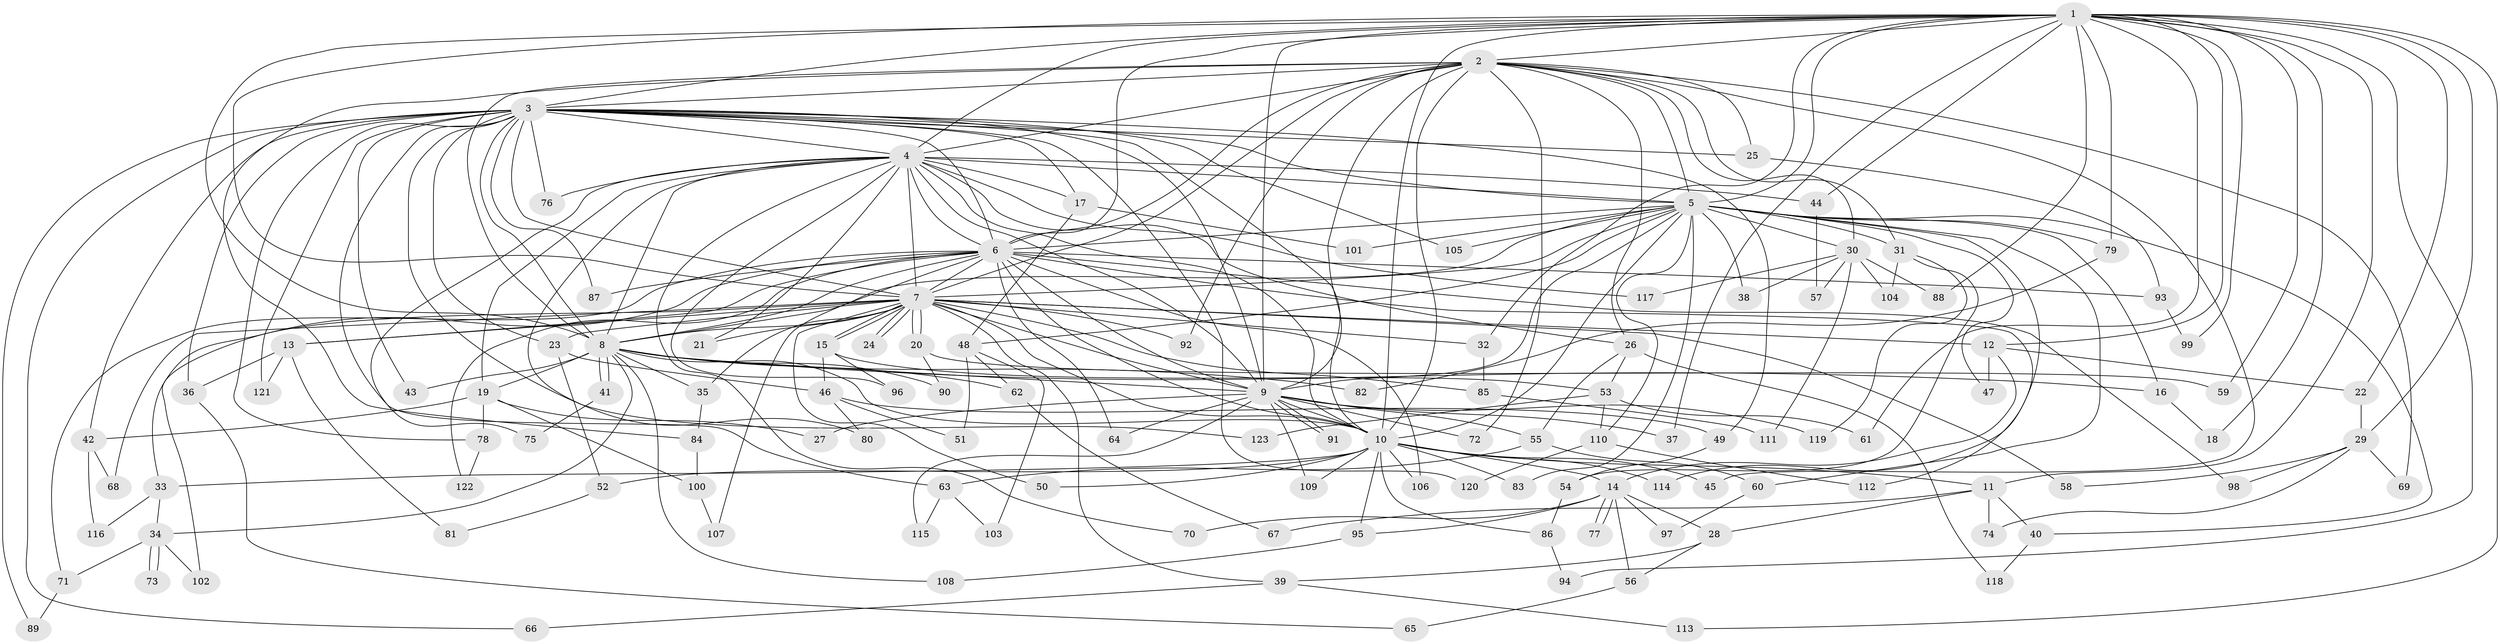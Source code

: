 // coarse degree distribution, {22: 0.01639344262295082, 29: 0.01639344262295082, 19: 0.03278688524590164, 20: 0.01639344262295082, 14: 0.01639344262295082, 24: 0.01639344262295082, 16: 0.01639344262295082, 17: 0.01639344262295082, 6: 0.06557377049180328, 5: 0.06557377049180328, 4: 0.13114754098360656, 8: 0.01639344262295082, 3: 0.19672131147540983, 2: 0.3442622950819672, 7: 0.03278688524590164}
// Generated by graph-tools (version 1.1) at 2025/17/03/04/25 18:17:35]
// undirected, 123 vertices, 271 edges
graph export_dot {
graph [start="1"]
  node [color=gray90,style=filled];
  1;
  2;
  3;
  4;
  5;
  6;
  7;
  8;
  9;
  10;
  11;
  12;
  13;
  14;
  15;
  16;
  17;
  18;
  19;
  20;
  21;
  22;
  23;
  24;
  25;
  26;
  27;
  28;
  29;
  30;
  31;
  32;
  33;
  34;
  35;
  36;
  37;
  38;
  39;
  40;
  41;
  42;
  43;
  44;
  45;
  46;
  47;
  48;
  49;
  50;
  51;
  52;
  53;
  54;
  55;
  56;
  57;
  58;
  59;
  60;
  61;
  62;
  63;
  64;
  65;
  66;
  67;
  68;
  69;
  70;
  71;
  72;
  73;
  74;
  75;
  76;
  77;
  78;
  79;
  80;
  81;
  82;
  83;
  84;
  85;
  86;
  87;
  88;
  89;
  90;
  91;
  92;
  93;
  94;
  95;
  96;
  97;
  98;
  99;
  100;
  101;
  102;
  103;
  104;
  105;
  106;
  107;
  108;
  109;
  110;
  111;
  112;
  113;
  114;
  115;
  116;
  117;
  118;
  119;
  120;
  121;
  122;
  123;
  1 -- 2;
  1 -- 3;
  1 -- 4;
  1 -- 5;
  1 -- 6;
  1 -- 7;
  1 -- 8;
  1 -- 9;
  1 -- 10;
  1 -- 11;
  1 -- 12;
  1 -- 18;
  1 -- 22;
  1 -- 29;
  1 -- 32;
  1 -- 37;
  1 -- 44;
  1 -- 59;
  1 -- 61;
  1 -- 79;
  1 -- 88;
  1 -- 94;
  1 -- 99;
  1 -- 113;
  2 -- 3;
  2 -- 4;
  2 -- 5;
  2 -- 6;
  2 -- 7;
  2 -- 8;
  2 -- 9;
  2 -- 10;
  2 -- 25;
  2 -- 26;
  2 -- 30;
  2 -- 31;
  2 -- 45;
  2 -- 69;
  2 -- 72;
  2 -- 84;
  2 -- 92;
  3 -- 4;
  3 -- 5;
  3 -- 6;
  3 -- 7;
  3 -- 8;
  3 -- 9;
  3 -- 10;
  3 -- 17;
  3 -- 23;
  3 -- 25;
  3 -- 36;
  3 -- 42;
  3 -- 43;
  3 -- 49;
  3 -- 63;
  3 -- 66;
  3 -- 76;
  3 -- 78;
  3 -- 87;
  3 -- 89;
  3 -- 105;
  3 -- 120;
  3 -- 121;
  3 -- 123;
  4 -- 5;
  4 -- 6;
  4 -- 7;
  4 -- 8;
  4 -- 9;
  4 -- 10;
  4 -- 17;
  4 -- 19;
  4 -- 21;
  4 -- 26;
  4 -- 44;
  4 -- 70;
  4 -- 75;
  4 -- 76;
  4 -- 80;
  4 -- 96;
  4 -- 117;
  5 -- 6;
  5 -- 7;
  5 -- 8;
  5 -- 9;
  5 -- 10;
  5 -- 16;
  5 -- 30;
  5 -- 31;
  5 -- 38;
  5 -- 40;
  5 -- 47;
  5 -- 48;
  5 -- 60;
  5 -- 79;
  5 -- 83;
  5 -- 101;
  5 -- 105;
  5 -- 110;
  5 -- 114;
  6 -- 7;
  6 -- 8;
  6 -- 9;
  6 -- 10;
  6 -- 13;
  6 -- 64;
  6 -- 71;
  6 -- 87;
  6 -- 93;
  6 -- 98;
  6 -- 102;
  6 -- 106;
  6 -- 107;
  6 -- 112;
  6 -- 122;
  7 -- 8;
  7 -- 9;
  7 -- 10;
  7 -- 12;
  7 -- 13;
  7 -- 15;
  7 -- 15;
  7 -- 20;
  7 -- 20;
  7 -- 21;
  7 -- 23;
  7 -- 24;
  7 -- 24;
  7 -- 32;
  7 -- 33;
  7 -- 35;
  7 -- 39;
  7 -- 50;
  7 -- 58;
  7 -- 68;
  7 -- 85;
  7 -- 92;
  8 -- 9;
  8 -- 10;
  8 -- 16;
  8 -- 19;
  8 -- 34;
  8 -- 35;
  8 -- 41;
  8 -- 41;
  8 -- 43;
  8 -- 62;
  8 -- 82;
  8 -- 90;
  8 -- 108;
  9 -- 10;
  9 -- 27;
  9 -- 37;
  9 -- 55;
  9 -- 64;
  9 -- 72;
  9 -- 91;
  9 -- 91;
  9 -- 109;
  9 -- 115;
  9 -- 119;
  10 -- 11;
  10 -- 14;
  10 -- 33;
  10 -- 45;
  10 -- 50;
  10 -- 52;
  10 -- 83;
  10 -- 86;
  10 -- 95;
  10 -- 106;
  10 -- 109;
  10 -- 114;
  11 -- 28;
  11 -- 40;
  11 -- 67;
  11 -- 74;
  12 -- 14;
  12 -- 22;
  12 -- 47;
  13 -- 36;
  13 -- 81;
  13 -- 121;
  14 -- 28;
  14 -- 56;
  14 -- 70;
  14 -- 77;
  14 -- 77;
  14 -- 95;
  14 -- 97;
  15 -- 46;
  15 -- 53;
  15 -- 96;
  16 -- 18;
  17 -- 48;
  17 -- 101;
  19 -- 27;
  19 -- 42;
  19 -- 78;
  19 -- 100;
  20 -- 59;
  20 -- 90;
  22 -- 29;
  23 -- 46;
  23 -- 52;
  25 -- 93;
  26 -- 53;
  26 -- 55;
  26 -- 118;
  28 -- 39;
  28 -- 56;
  29 -- 58;
  29 -- 69;
  29 -- 74;
  29 -- 98;
  30 -- 38;
  30 -- 57;
  30 -- 88;
  30 -- 104;
  30 -- 111;
  30 -- 117;
  31 -- 54;
  31 -- 104;
  31 -- 119;
  32 -- 85;
  33 -- 34;
  33 -- 116;
  34 -- 71;
  34 -- 73;
  34 -- 73;
  34 -- 102;
  35 -- 84;
  36 -- 65;
  39 -- 66;
  39 -- 113;
  40 -- 118;
  41 -- 75;
  42 -- 68;
  42 -- 116;
  44 -- 57;
  46 -- 49;
  46 -- 51;
  46 -- 80;
  48 -- 51;
  48 -- 62;
  48 -- 103;
  49 -- 54;
  52 -- 81;
  53 -- 61;
  53 -- 110;
  53 -- 123;
  54 -- 86;
  55 -- 60;
  55 -- 63;
  56 -- 65;
  60 -- 97;
  62 -- 67;
  63 -- 103;
  63 -- 115;
  71 -- 89;
  78 -- 122;
  79 -- 82;
  84 -- 100;
  85 -- 111;
  86 -- 94;
  93 -- 99;
  95 -- 108;
  100 -- 107;
  110 -- 112;
  110 -- 120;
}
